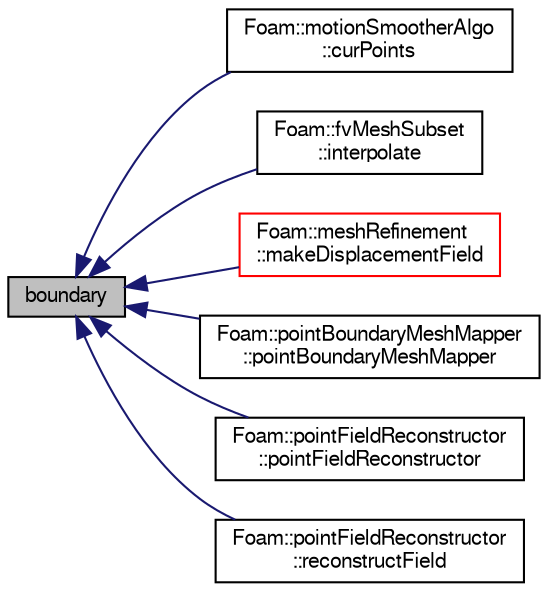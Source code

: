 digraph "boundary"
{
  bgcolor="transparent";
  edge [fontname="FreeSans",fontsize="10",labelfontname="FreeSans",labelfontsize="10"];
  node [fontname="FreeSans",fontsize="10",shape=record];
  rankdir="LR";
  Node1 [label="boundary",height=0.2,width=0.4,color="black", fillcolor="grey75", style="filled" fontcolor="black"];
  Node1 -> Node2 [dir="back",color="midnightblue",fontsize="10",style="solid",fontname="FreeSans"];
  Node2 [label="Foam::motionSmootherAlgo\l::curPoints",height=0.2,width=0.4,color="black",URL="$a01487.html#a897bb9550f17845c9ab361582659cbee",tooltip="Get the current points (oldPoints+scale*displacement) "];
  Node1 -> Node3 [dir="back",color="midnightblue",fontsize="10",style="solid",fontname="FreeSans"];
  Node3 [label="Foam::fvMeshSubset\l::interpolate",height=0.2,width=0.4,color="black",URL="$a00856.html#af29c14b4173f895e299b9fd7b59c3ab4",tooltip="Map point field. "];
  Node1 -> Node4 [dir="back",color="midnightblue",fontsize="10",style="solid",fontname="FreeSans"];
  Node4 [label="Foam::meshRefinement\l::makeDisplacementField",height=0.2,width=0.4,color="red",URL="$a01428.html#ab021a3506ff50fe3b6cedb2ac43f9a17",tooltip="Helper function to make a pointVectorField with correct. "];
  Node1 -> Node5 [dir="back",color="midnightblue",fontsize="10",style="solid",fontname="FreeSans"];
  Node5 [label="Foam::pointBoundaryMeshMapper\l::pointBoundaryMeshMapper",height=0.2,width=0.4,color="black",URL="$a01814.html#ace8230622f1d1f51fc5952ac06e55d10",tooltip="Construct from components. "];
  Node1 -> Node6 [dir="back",color="midnightblue",fontsize="10",style="solid",fontname="FreeSans"];
  Node6 [label="Foam::pointFieldReconstructor\l::pointFieldReconstructor",height=0.2,width=0.4,color="black",URL="$a01825.html#aba5c5a2d8790ddb9971d9f0ff60d90db",tooltip="Construct from components. "];
  Node1 -> Node7 [dir="back",color="midnightblue",fontsize="10",style="solid",fontname="FreeSans"];
  Node7 [label="Foam::pointFieldReconstructor\l::reconstructField",height=0.2,width=0.4,color="black",URL="$a01825.html#a3e2b40e9c2972d2d28385935a616502b"];
}
